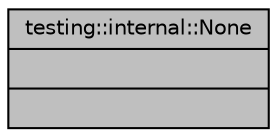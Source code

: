 digraph "testing::internal::None"
{
 // LATEX_PDF_SIZE
  bgcolor="transparent";
  edge [fontname="Helvetica",fontsize="10",labelfontname="Helvetica",labelfontsize="10"];
  node [fontname="Helvetica",fontsize="10",shape=record];
  Node1 [label="{testing::internal::None\n||}",height=0.2,width=0.4,color="black", fillcolor="grey75", style="filled", fontcolor="black",tooltip=" "];
}

